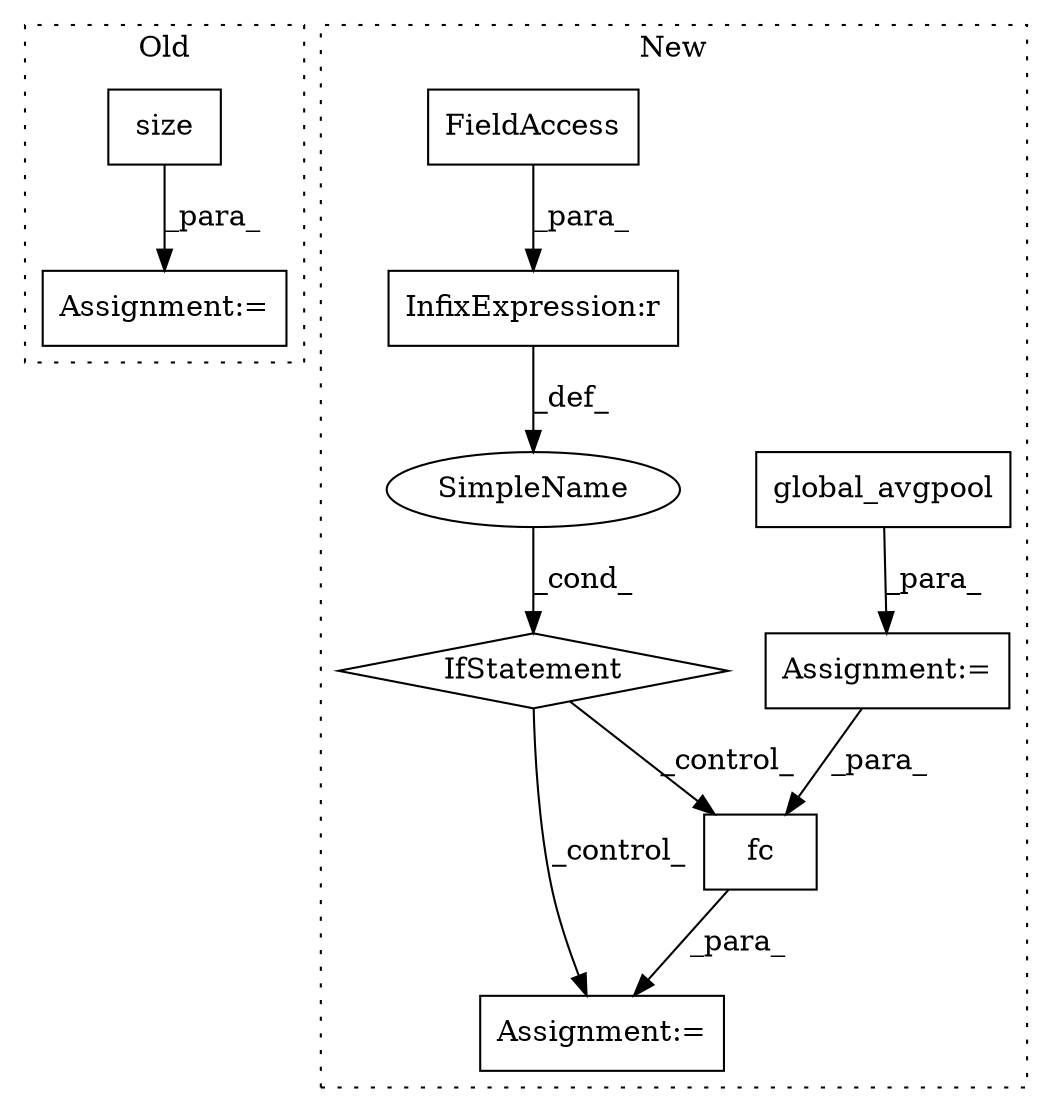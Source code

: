 digraph G {
subgraph cluster0 {
1 [label="size" a="32" s="2767" l="6" shape="box"];
10 [label="Assignment:=" a="7" s="2731" l="1" shape="box"];
label = "Old";
style="dotted";
}
subgraph cluster1 {
2 [label="global_avgpool" a="32" s="5278,5294" l="15,1" shape="box"];
3 [label="Assignment:=" a="7" s="5359" l="1" shape="box"];
4 [label="InfixExpression:r" a="27" s="5340" l="4" shape="box"];
5 [label="SimpleName" a="42" s="" l="" shape="ellipse"];
6 [label="fc" a="32" s="5365,5369" l="3,1" shape="box"];
7 [label="FieldAccess" a="22" s="5333" l="7" shape="box"];
8 [label="IfStatement" a="25" s="5329,5348" l="4,2" shape="diamond"];
9 [label="Assignment:=" a="7" s="5302" l="1" shape="box"];
label = "New";
style="dotted";
}
1 -> 10 [label="_para_"];
2 -> 9 [label="_para_"];
4 -> 5 [label="_def_"];
5 -> 8 [label="_cond_"];
6 -> 3 [label="_para_"];
7 -> 4 [label="_para_"];
8 -> 3 [label="_control_"];
8 -> 6 [label="_control_"];
9 -> 6 [label="_para_"];
}